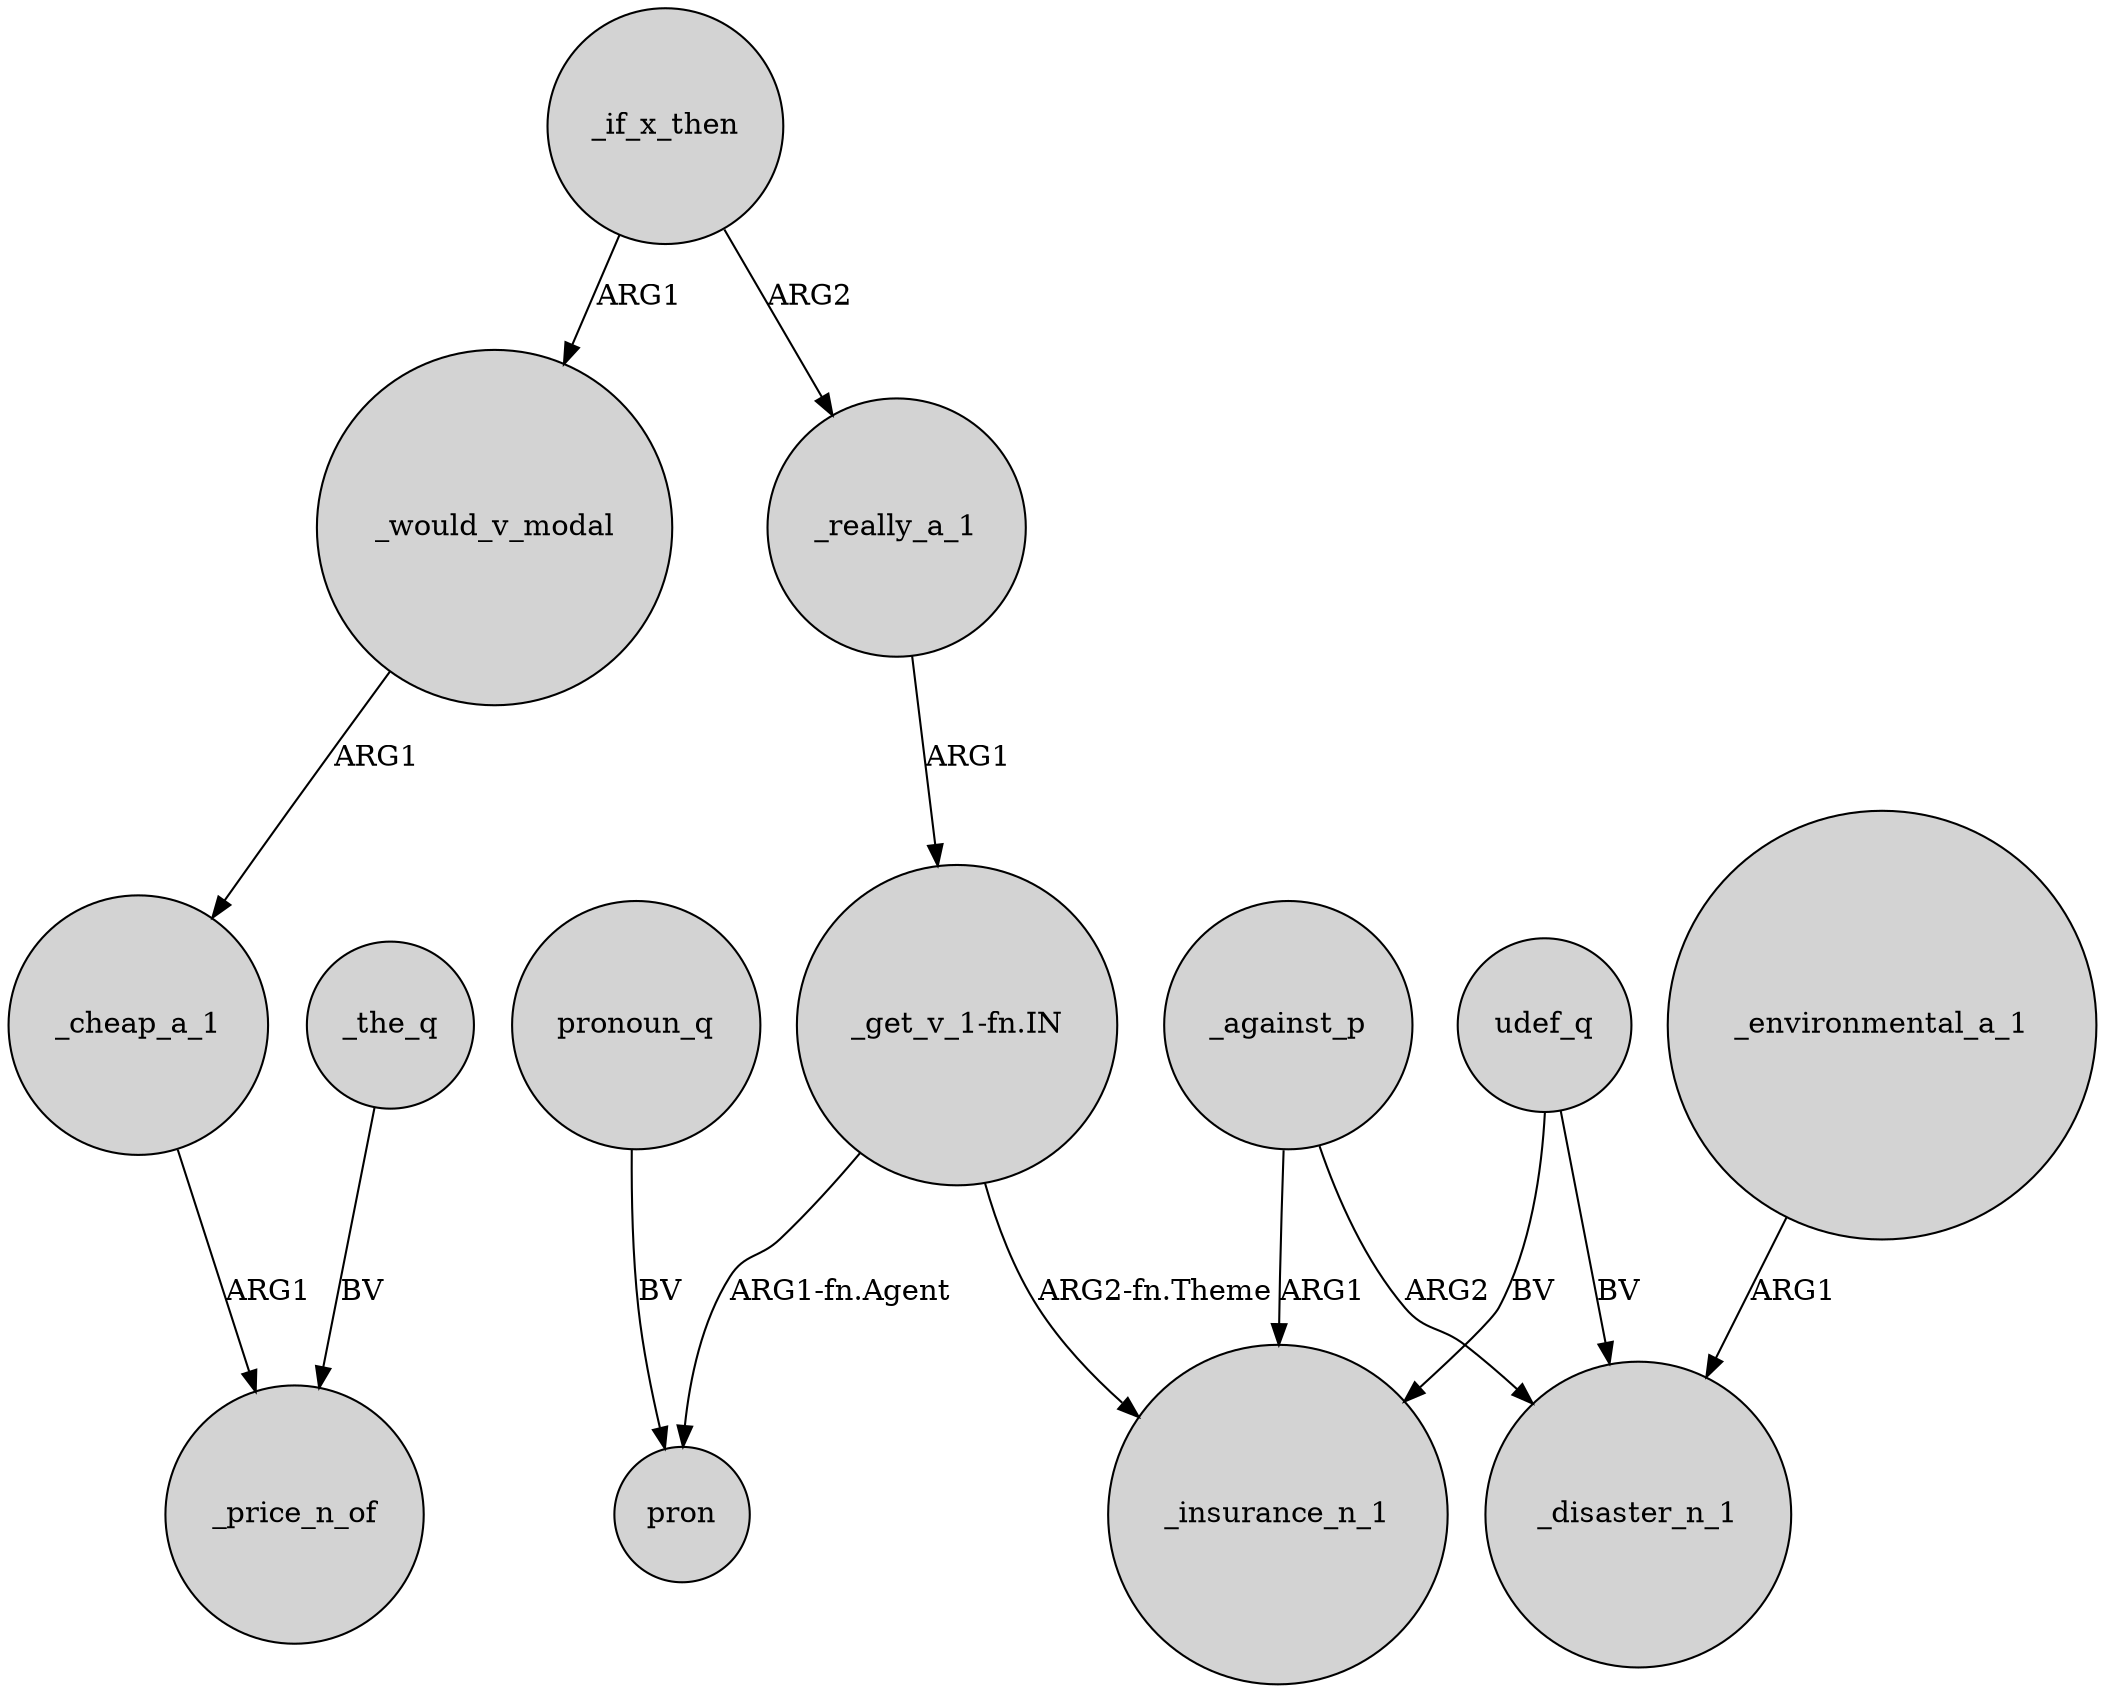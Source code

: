digraph {
	node [shape=circle style=filled]
	_cheap_a_1 -> _price_n_of [label=ARG1]
	_really_a_1 -> "_get_v_1-fn.IN" [label=ARG1]
	_if_x_then -> _would_v_modal [label=ARG1]
	"_get_v_1-fn.IN" -> pron [label="ARG1-fn.Agent"]
	udef_q -> _disaster_n_1 [label=BV]
	_against_p -> _insurance_n_1 [label=ARG1]
	_the_q -> _price_n_of [label=BV]
	_environmental_a_1 -> _disaster_n_1 [label=ARG1]
	_if_x_then -> _really_a_1 [label=ARG2]
	"_get_v_1-fn.IN" -> _insurance_n_1 [label="ARG2-fn.Theme"]
	udef_q -> _insurance_n_1 [label=BV]
	_against_p -> _disaster_n_1 [label=ARG2]
	_would_v_modal -> _cheap_a_1 [label=ARG1]
	pronoun_q -> pron [label=BV]
}
